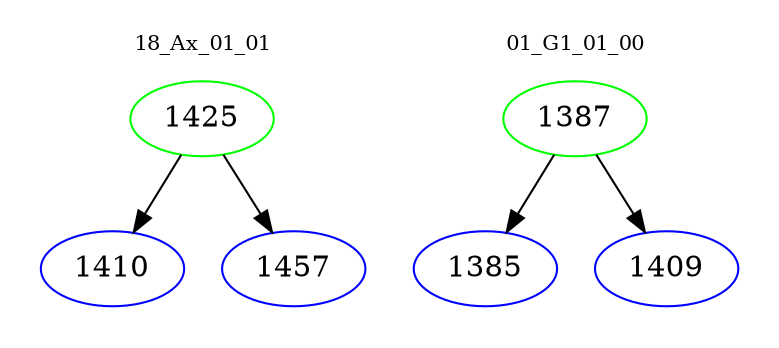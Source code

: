 digraph{
subgraph cluster_0 {
color = white
label = "18_Ax_01_01";
fontsize=10;
T0_1425 [label="1425", color="green"]
T0_1425 -> T0_1410 [color="black"]
T0_1410 [label="1410", color="blue"]
T0_1425 -> T0_1457 [color="black"]
T0_1457 [label="1457", color="blue"]
}
subgraph cluster_1 {
color = white
label = "01_G1_01_00";
fontsize=10;
T1_1387 [label="1387", color="green"]
T1_1387 -> T1_1385 [color="black"]
T1_1385 [label="1385", color="blue"]
T1_1387 -> T1_1409 [color="black"]
T1_1409 [label="1409", color="blue"]
}
}
